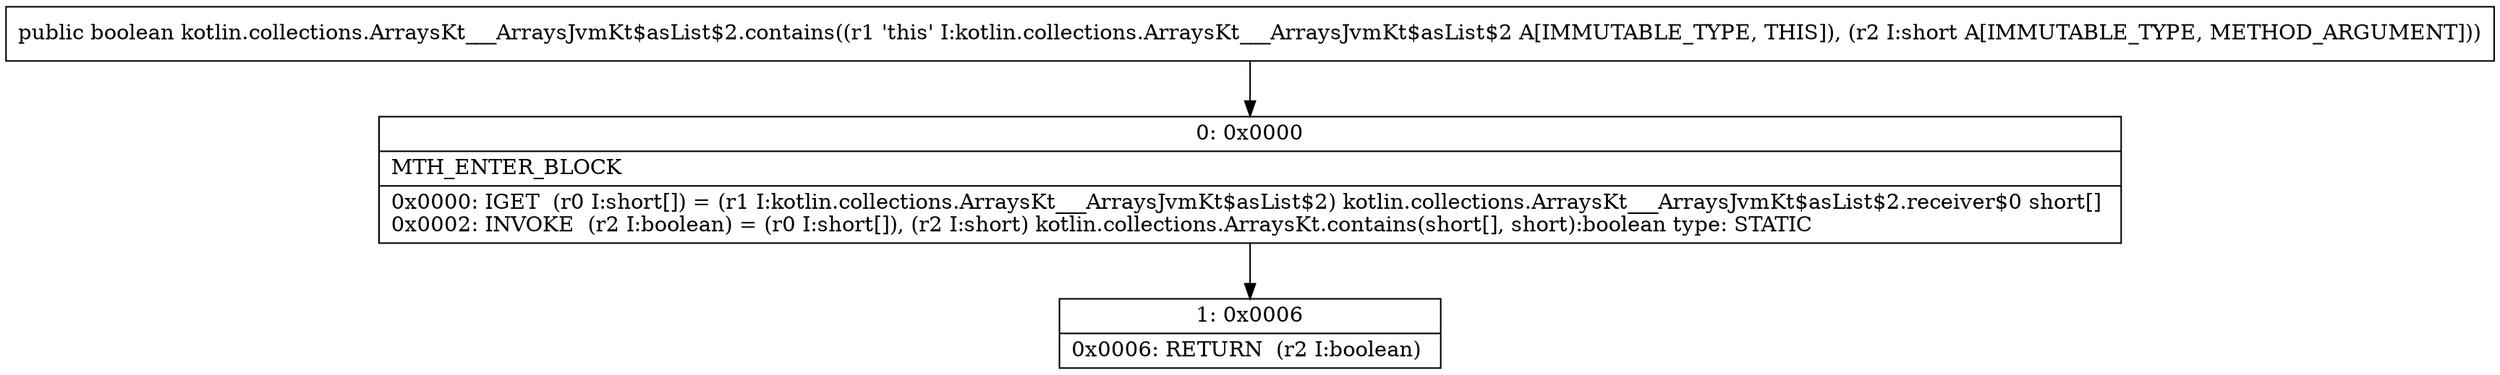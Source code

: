 digraph "CFG forkotlin.collections.ArraysKt___ArraysJvmKt$asList$2.contains(S)Z" {
Node_0 [shape=record,label="{0\:\ 0x0000|MTH_ENTER_BLOCK\l|0x0000: IGET  (r0 I:short[]) = (r1 I:kotlin.collections.ArraysKt___ArraysJvmKt$asList$2) kotlin.collections.ArraysKt___ArraysJvmKt$asList$2.receiver$0 short[] \l0x0002: INVOKE  (r2 I:boolean) = (r0 I:short[]), (r2 I:short) kotlin.collections.ArraysKt.contains(short[], short):boolean type: STATIC \l}"];
Node_1 [shape=record,label="{1\:\ 0x0006|0x0006: RETURN  (r2 I:boolean) \l}"];
MethodNode[shape=record,label="{public boolean kotlin.collections.ArraysKt___ArraysJvmKt$asList$2.contains((r1 'this' I:kotlin.collections.ArraysKt___ArraysJvmKt$asList$2 A[IMMUTABLE_TYPE, THIS]), (r2 I:short A[IMMUTABLE_TYPE, METHOD_ARGUMENT])) }"];
MethodNode -> Node_0;
Node_0 -> Node_1;
}

